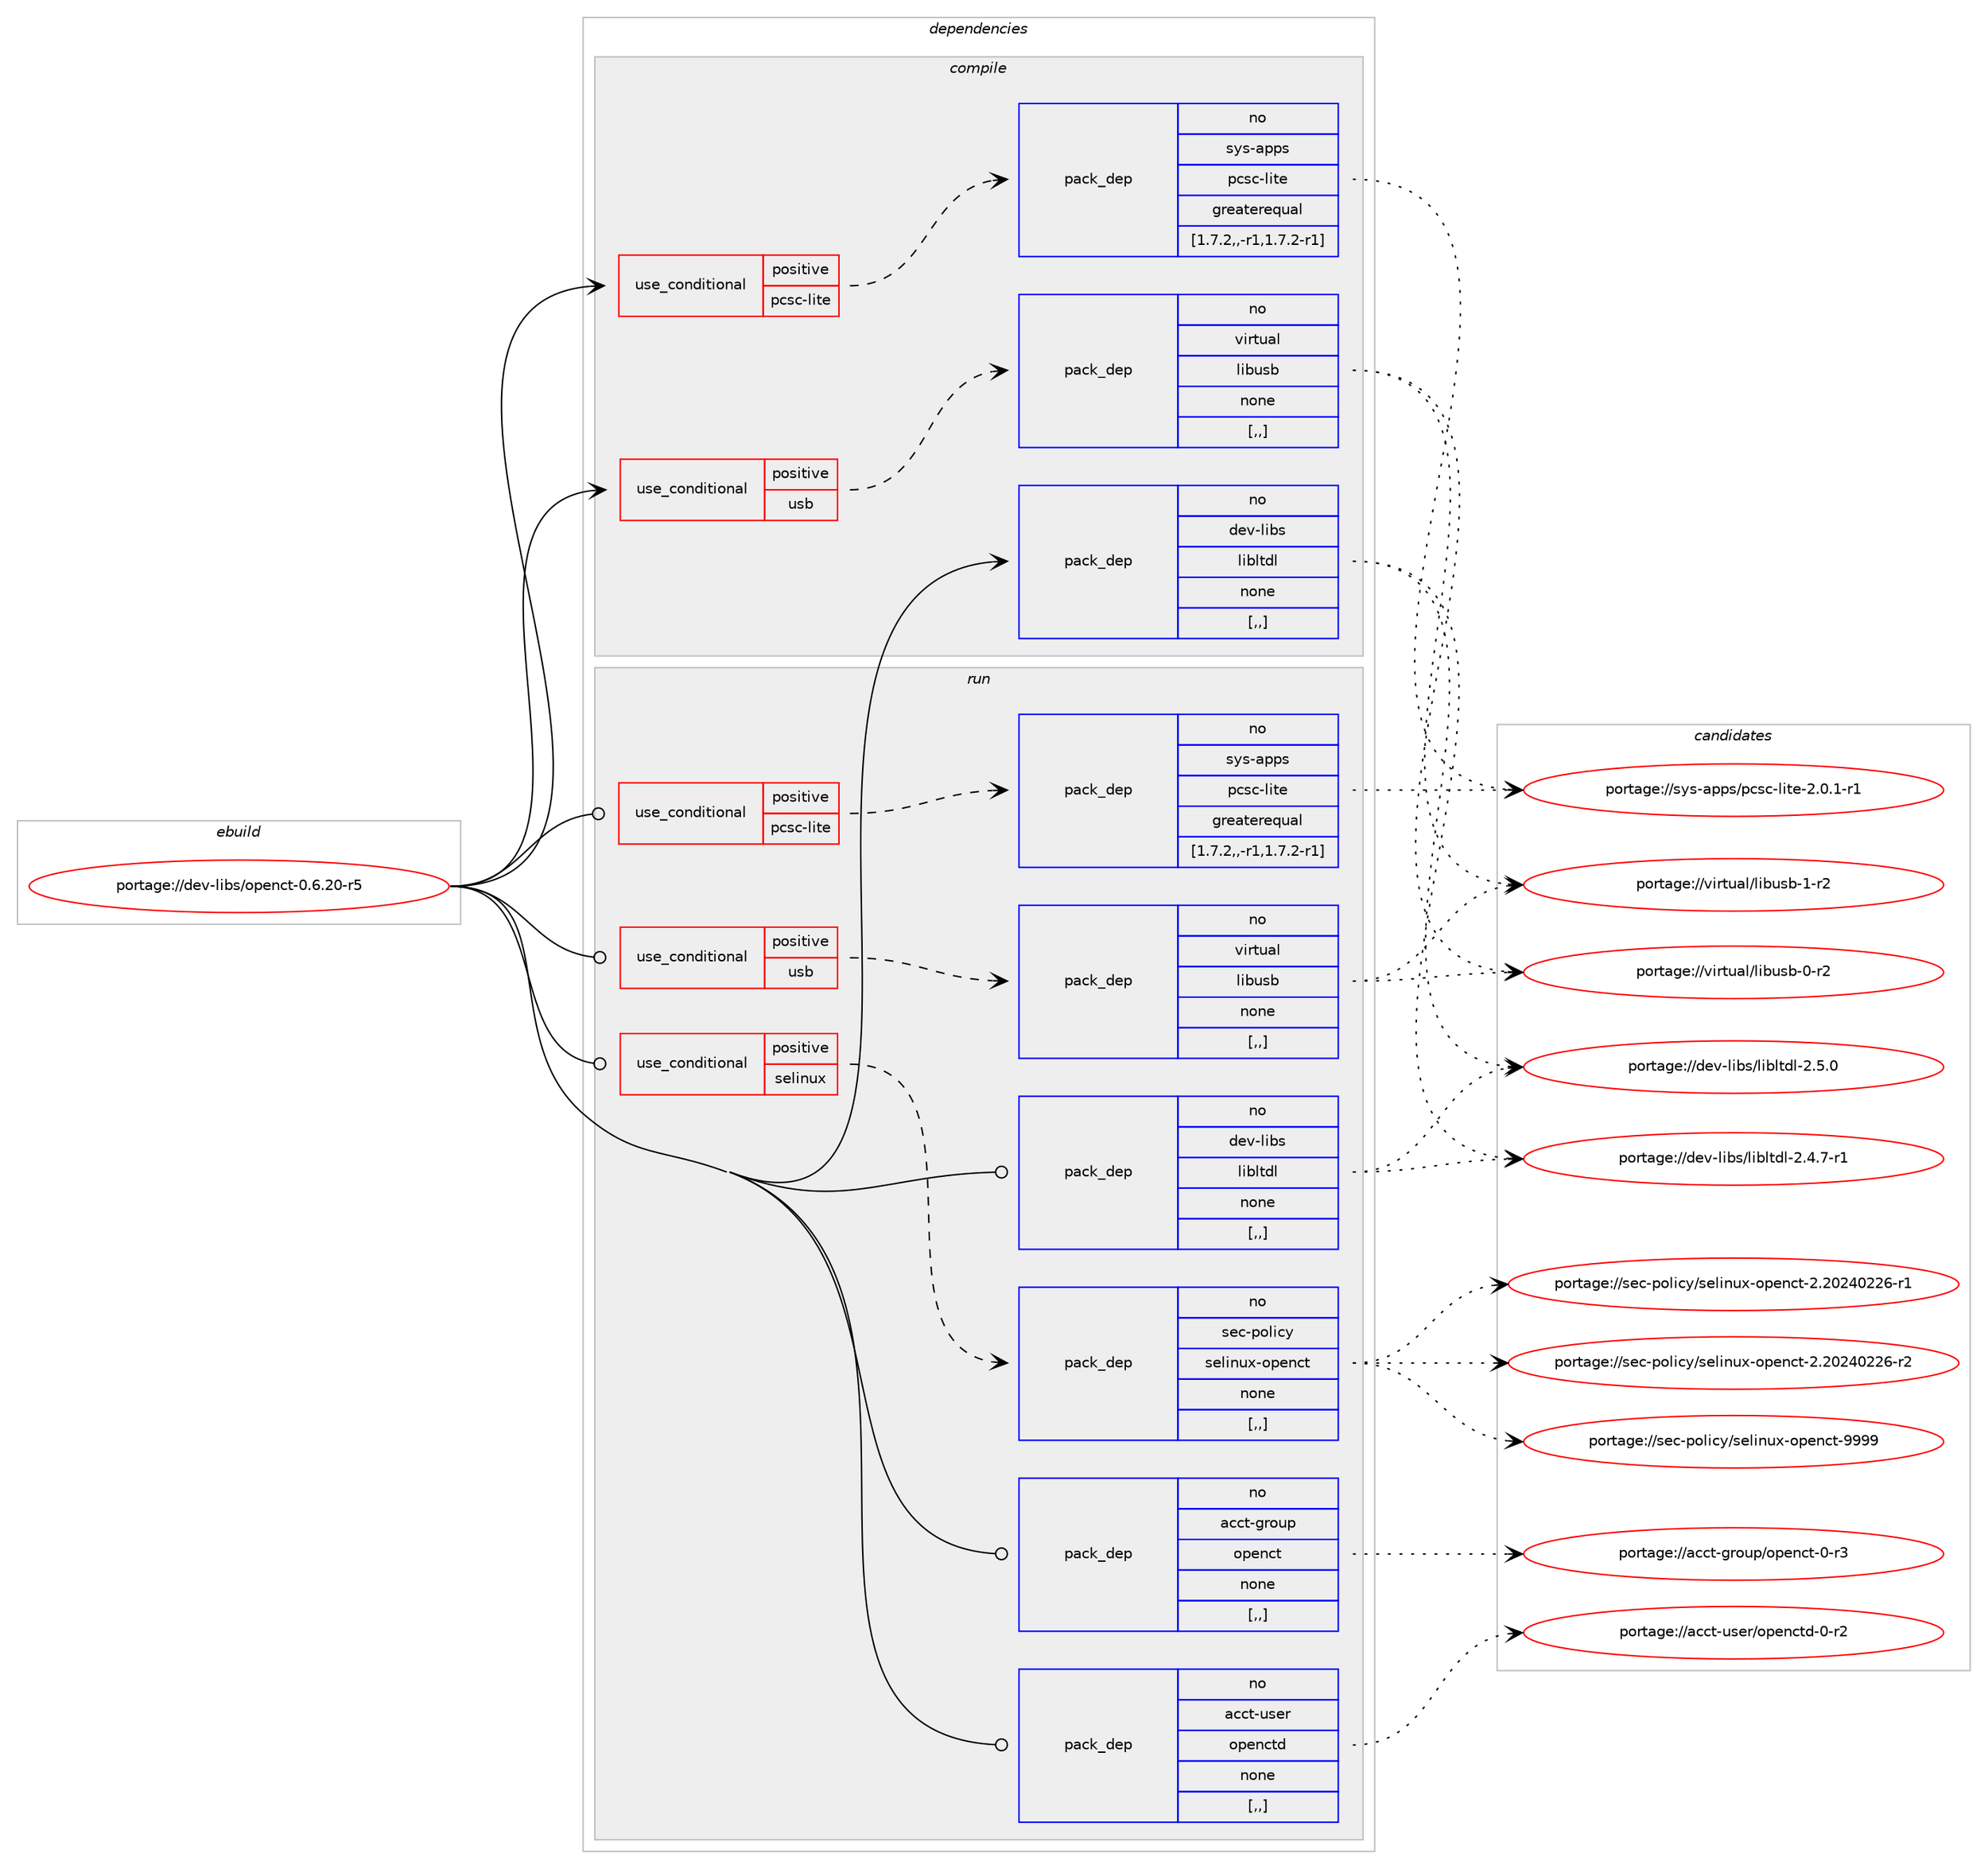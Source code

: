 digraph prolog {

# *************
# Graph options
# *************

newrank=true;
concentrate=true;
compound=true;
graph [rankdir=LR,fontname=Helvetica,fontsize=10,ranksep=1.5];#, ranksep=2.5, nodesep=0.2];
edge  [arrowhead=vee];
node  [fontname=Helvetica,fontsize=10];

# **********
# The ebuild
# **********

subgraph cluster_leftcol {
color=gray;
rank=same;
label=<<i>ebuild</i>>;
id [label="portage://dev-libs/openct-0.6.20-r5", color=red, width=4, href="../dev-libs/openct-0.6.20-r5.svg"];
}

# ****************
# The dependencies
# ****************

subgraph cluster_midcol {
color=gray;
label=<<i>dependencies</i>>;
subgraph cluster_compile {
fillcolor="#eeeeee";
style=filled;
label=<<i>compile</i>>;
subgraph cond27029 {
dependency109947 [label=<<TABLE BORDER="0" CELLBORDER="1" CELLSPACING="0" CELLPADDING="4"><TR><TD ROWSPAN="3" CELLPADDING="10">use_conditional</TD></TR><TR><TD>positive</TD></TR><TR><TD>pcsc-lite</TD></TR></TABLE>>, shape=none, color=red];
subgraph pack81754 {
dependency109948 [label=<<TABLE BORDER="0" CELLBORDER="1" CELLSPACING="0" CELLPADDING="4" WIDTH="220"><TR><TD ROWSPAN="6" CELLPADDING="30">pack_dep</TD></TR><TR><TD WIDTH="110">no</TD></TR><TR><TD>sys-apps</TD></TR><TR><TD>pcsc-lite</TD></TR><TR><TD>greaterequal</TD></TR><TR><TD>[1.7.2,,-r1,1.7.2-r1]</TD></TR></TABLE>>, shape=none, color=blue];
}
dependency109947:e -> dependency109948:w [weight=20,style="dashed",arrowhead="vee"];
}
id:e -> dependency109947:w [weight=20,style="solid",arrowhead="vee"];
subgraph cond27030 {
dependency109949 [label=<<TABLE BORDER="0" CELLBORDER="1" CELLSPACING="0" CELLPADDING="4"><TR><TD ROWSPAN="3" CELLPADDING="10">use_conditional</TD></TR><TR><TD>positive</TD></TR><TR><TD>usb</TD></TR></TABLE>>, shape=none, color=red];
subgraph pack81755 {
dependency109950 [label=<<TABLE BORDER="0" CELLBORDER="1" CELLSPACING="0" CELLPADDING="4" WIDTH="220"><TR><TD ROWSPAN="6" CELLPADDING="30">pack_dep</TD></TR><TR><TD WIDTH="110">no</TD></TR><TR><TD>virtual</TD></TR><TR><TD>libusb</TD></TR><TR><TD>none</TD></TR><TR><TD>[,,]</TD></TR></TABLE>>, shape=none, color=blue];
}
dependency109949:e -> dependency109950:w [weight=20,style="dashed",arrowhead="vee"];
}
id:e -> dependency109949:w [weight=20,style="solid",arrowhead="vee"];
subgraph pack81756 {
dependency109951 [label=<<TABLE BORDER="0" CELLBORDER="1" CELLSPACING="0" CELLPADDING="4" WIDTH="220"><TR><TD ROWSPAN="6" CELLPADDING="30">pack_dep</TD></TR><TR><TD WIDTH="110">no</TD></TR><TR><TD>dev-libs</TD></TR><TR><TD>libltdl</TD></TR><TR><TD>none</TD></TR><TR><TD>[,,]</TD></TR></TABLE>>, shape=none, color=blue];
}
id:e -> dependency109951:w [weight=20,style="solid",arrowhead="vee"];
}
subgraph cluster_compileandrun {
fillcolor="#eeeeee";
style=filled;
label=<<i>compile and run</i>>;
}
subgraph cluster_run {
fillcolor="#eeeeee";
style=filled;
label=<<i>run</i>>;
subgraph cond27031 {
dependency109952 [label=<<TABLE BORDER="0" CELLBORDER="1" CELLSPACING="0" CELLPADDING="4"><TR><TD ROWSPAN="3" CELLPADDING="10">use_conditional</TD></TR><TR><TD>positive</TD></TR><TR><TD>pcsc-lite</TD></TR></TABLE>>, shape=none, color=red];
subgraph pack81757 {
dependency109953 [label=<<TABLE BORDER="0" CELLBORDER="1" CELLSPACING="0" CELLPADDING="4" WIDTH="220"><TR><TD ROWSPAN="6" CELLPADDING="30">pack_dep</TD></TR><TR><TD WIDTH="110">no</TD></TR><TR><TD>sys-apps</TD></TR><TR><TD>pcsc-lite</TD></TR><TR><TD>greaterequal</TD></TR><TR><TD>[1.7.2,,-r1,1.7.2-r1]</TD></TR></TABLE>>, shape=none, color=blue];
}
dependency109952:e -> dependency109953:w [weight=20,style="dashed",arrowhead="vee"];
}
id:e -> dependency109952:w [weight=20,style="solid",arrowhead="odot"];
subgraph cond27032 {
dependency109954 [label=<<TABLE BORDER="0" CELLBORDER="1" CELLSPACING="0" CELLPADDING="4"><TR><TD ROWSPAN="3" CELLPADDING="10">use_conditional</TD></TR><TR><TD>positive</TD></TR><TR><TD>selinux</TD></TR></TABLE>>, shape=none, color=red];
subgraph pack81758 {
dependency109955 [label=<<TABLE BORDER="0" CELLBORDER="1" CELLSPACING="0" CELLPADDING="4" WIDTH="220"><TR><TD ROWSPAN="6" CELLPADDING="30">pack_dep</TD></TR><TR><TD WIDTH="110">no</TD></TR><TR><TD>sec-policy</TD></TR><TR><TD>selinux-openct</TD></TR><TR><TD>none</TD></TR><TR><TD>[,,]</TD></TR></TABLE>>, shape=none, color=blue];
}
dependency109954:e -> dependency109955:w [weight=20,style="dashed",arrowhead="vee"];
}
id:e -> dependency109954:w [weight=20,style="solid",arrowhead="odot"];
subgraph cond27033 {
dependency109956 [label=<<TABLE BORDER="0" CELLBORDER="1" CELLSPACING="0" CELLPADDING="4"><TR><TD ROWSPAN="3" CELLPADDING="10">use_conditional</TD></TR><TR><TD>positive</TD></TR><TR><TD>usb</TD></TR></TABLE>>, shape=none, color=red];
subgraph pack81759 {
dependency109957 [label=<<TABLE BORDER="0" CELLBORDER="1" CELLSPACING="0" CELLPADDING="4" WIDTH="220"><TR><TD ROWSPAN="6" CELLPADDING="30">pack_dep</TD></TR><TR><TD WIDTH="110">no</TD></TR><TR><TD>virtual</TD></TR><TR><TD>libusb</TD></TR><TR><TD>none</TD></TR><TR><TD>[,,]</TD></TR></TABLE>>, shape=none, color=blue];
}
dependency109956:e -> dependency109957:w [weight=20,style="dashed",arrowhead="vee"];
}
id:e -> dependency109956:w [weight=20,style="solid",arrowhead="odot"];
subgraph pack81760 {
dependency109958 [label=<<TABLE BORDER="0" CELLBORDER="1" CELLSPACING="0" CELLPADDING="4" WIDTH="220"><TR><TD ROWSPAN="6" CELLPADDING="30">pack_dep</TD></TR><TR><TD WIDTH="110">no</TD></TR><TR><TD>acct-group</TD></TR><TR><TD>openct</TD></TR><TR><TD>none</TD></TR><TR><TD>[,,]</TD></TR></TABLE>>, shape=none, color=blue];
}
id:e -> dependency109958:w [weight=20,style="solid",arrowhead="odot"];
subgraph pack81761 {
dependency109959 [label=<<TABLE BORDER="0" CELLBORDER="1" CELLSPACING="0" CELLPADDING="4" WIDTH="220"><TR><TD ROWSPAN="6" CELLPADDING="30">pack_dep</TD></TR><TR><TD WIDTH="110">no</TD></TR><TR><TD>acct-user</TD></TR><TR><TD>openctd</TD></TR><TR><TD>none</TD></TR><TR><TD>[,,]</TD></TR></TABLE>>, shape=none, color=blue];
}
id:e -> dependency109959:w [weight=20,style="solid",arrowhead="odot"];
subgraph pack81762 {
dependency109960 [label=<<TABLE BORDER="0" CELLBORDER="1" CELLSPACING="0" CELLPADDING="4" WIDTH="220"><TR><TD ROWSPAN="6" CELLPADDING="30">pack_dep</TD></TR><TR><TD WIDTH="110">no</TD></TR><TR><TD>dev-libs</TD></TR><TR><TD>libltdl</TD></TR><TR><TD>none</TD></TR><TR><TD>[,,]</TD></TR></TABLE>>, shape=none, color=blue];
}
id:e -> dependency109960:w [weight=20,style="solid",arrowhead="odot"];
}
}

# **************
# The candidates
# **************

subgraph cluster_choices {
rank=same;
color=gray;
label=<<i>candidates</i>>;

subgraph choice81754 {
color=black;
nodesep=1;
choice1151211154597112112115471129911599451081051161014550464846494511449 [label="portage://sys-apps/pcsc-lite-2.0.1-r1", color=red, width=4,href="../sys-apps/pcsc-lite-2.0.1-r1.svg"];
dependency109948:e -> choice1151211154597112112115471129911599451081051161014550464846494511449:w [style=dotted,weight="100"];
}
subgraph choice81755 {
color=black;
nodesep=1;
choice1181051141161179710847108105981171159845484511450 [label="portage://virtual/libusb-0-r2", color=red, width=4,href="../virtual/libusb-0-r2.svg"];
choice1181051141161179710847108105981171159845494511450 [label="portage://virtual/libusb-1-r2", color=red, width=4,href="../virtual/libusb-1-r2.svg"];
dependency109950:e -> choice1181051141161179710847108105981171159845484511450:w [style=dotted,weight="100"];
dependency109950:e -> choice1181051141161179710847108105981171159845494511450:w [style=dotted,weight="100"];
}
subgraph choice81756 {
color=black;
nodesep=1;
choice100101118451081059811547108105981081161001084550465246554511449 [label="portage://dev-libs/libltdl-2.4.7-r1", color=red, width=4,href="../dev-libs/libltdl-2.4.7-r1.svg"];
choice10010111845108105981154710810598108116100108455046534648 [label="portage://dev-libs/libltdl-2.5.0", color=red, width=4,href="../dev-libs/libltdl-2.5.0.svg"];
dependency109951:e -> choice100101118451081059811547108105981081161001084550465246554511449:w [style=dotted,weight="100"];
dependency109951:e -> choice10010111845108105981154710810598108116100108455046534648:w [style=dotted,weight="100"];
}
subgraph choice81757 {
color=black;
nodesep=1;
choice1151211154597112112115471129911599451081051161014550464846494511449 [label="portage://sys-apps/pcsc-lite-2.0.1-r1", color=red, width=4,href="../sys-apps/pcsc-lite-2.0.1-r1.svg"];
dependency109953:e -> choice1151211154597112112115471129911599451081051161014550464846494511449:w [style=dotted,weight="100"];
}
subgraph choice81758 {
color=black;
nodesep=1;
choice11510199451121111081059912147115101108105110117120451111121011109911645504650485052485050544511449 [label="portage://sec-policy/selinux-openct-2.20240226-r1", color=red, width=4,href="../sec-policy/selinux-openct-2.20240226-r1.svg"];
choice11510199451121111081059912147115101108105110117120451111121011109911645504650485052485050544511450 [label="portage://sec-policy/selinux-openct-2.20240226-r2", color=red, width=4,href="../sec-policy/selinux-openct-2.20240226-r2.svg"];
choice1151019945112111108105991214711510110810511011712045111112101110991164557575757 [label="portage://sec-policy/selinux-openct-9999", color=red, width=4,href="../sec-policy/selinux-openct-9999.svg"];
dependency109955:e -> choice11510199451121111081059912147115101108105110117120451111121011109911645504650485052485050544511449:w [style=dotted,weight="100"];
dependency109955:e -> choice11510199451121111081059912147115101108105110117120451111121011109911645504650485052485050544511450:w [style=dotted,weight="100"];
dependency109955:e -> choice1151019945112111108105991214711510110810511011712045111112101110991164557575757:w [style=dotted,weight="100"];
}
subgraph choice81759 {
color=black;
nodesep=1;
choice1181051141161179710847108105981171159845484511450 [label="portage://virtual/libusb-0-r2", color=red, width=4,href="../virtual/libusb-0-r2.svg"];
choice1181051141161179710847108105981171159845494511450 [label="portage://virtual/libusb-1-r2", color=red, width=4,href="../virtual/libusb-1-r2.svg"];
dependency109957:e -> choice1181051141161179710847108105981171159845484511450:w [style=dotted,weight="100"];
dependency109957:e -> choice1181051141161179710847108105981171159845494511450:w [style=dotted,weight="100"];
}
subgraph choice81760 {
color=black;
nodesep=1;
choice97999911645103114111117112471111121011109911645484511451 [label="portage://acct-group/openct-0-r3", color=red, width=4,href="../acct-group/openct-0-r3.svg"];
dependency109958:e -> choice97999911645103114111117112471111121011109911645484511451:w [style=dotted,weight="100"];
}
subgraph choice81761 {
color=black;
nodesep=1;
choice97999911645117115101114471111121011109911610045484511450 [label="portage://acct-user/openctd-0-r2", color=red, width=4,href="../acct-user/openctd-0-r2.svg"];
dependency109959:e -> choice97999911645117115101114471111121011109911610045484511450:w [style=dotted,weight="100"];
}
subgraph choice81762 {
color=black;
nodesep=1;
choice100101118451081059811547108105981081161001084550465246554511449 [label="portage://dev-libs/libltdl-2.4.7-r1", color=red, width=4,href="../dev-libs/libltdl-2.4.7-r1.svg"];
choice10010111845108105981154710810598108116100108455046534648 [label="portage://dev-libs/libltdl-2.5.0", color=red, width=4,href="../dev-libs/libltdl-2.5.0.svg"];
dependency109960:e -> choice100101118451081059811547108105981081161001084550465246554511449:w [style=dotted,weight="100"];
dependency109960:e -> choice10010111845108105981154710810598108116100108455046534648:w [style=dotted,weight="100"];
}
}

}
